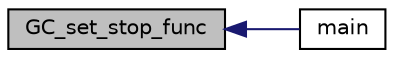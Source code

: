 digraph "GC_set_stop_func"
{
  edge [fontname="Helvetica",fontsize="10",labelfontname="Helvetica",labelfontsize="10"];
  node [fontname="Helvetica",fontsize="10",shape=record];
  rankdir="LR";
  Node3604 [label="GC_set_stop_func",height=0.2,width=0.4,color="black", fillcolor="grey75", style="filled", fontcolor="black"];
  Node3604 -> Node3605 [dir="back",color="midnightblue",fontsize="10",style="solid",fontname="Helvetica"];
  Node3605 [label="main",height=0.2,width=0.4,color="black", fillcolor="white", style="filled",URL="$d4/d12/3rd_party_2gc_2tests_2test_8c.html#a840291bc02cba5474a4cb46a9b9566fe"];
}
